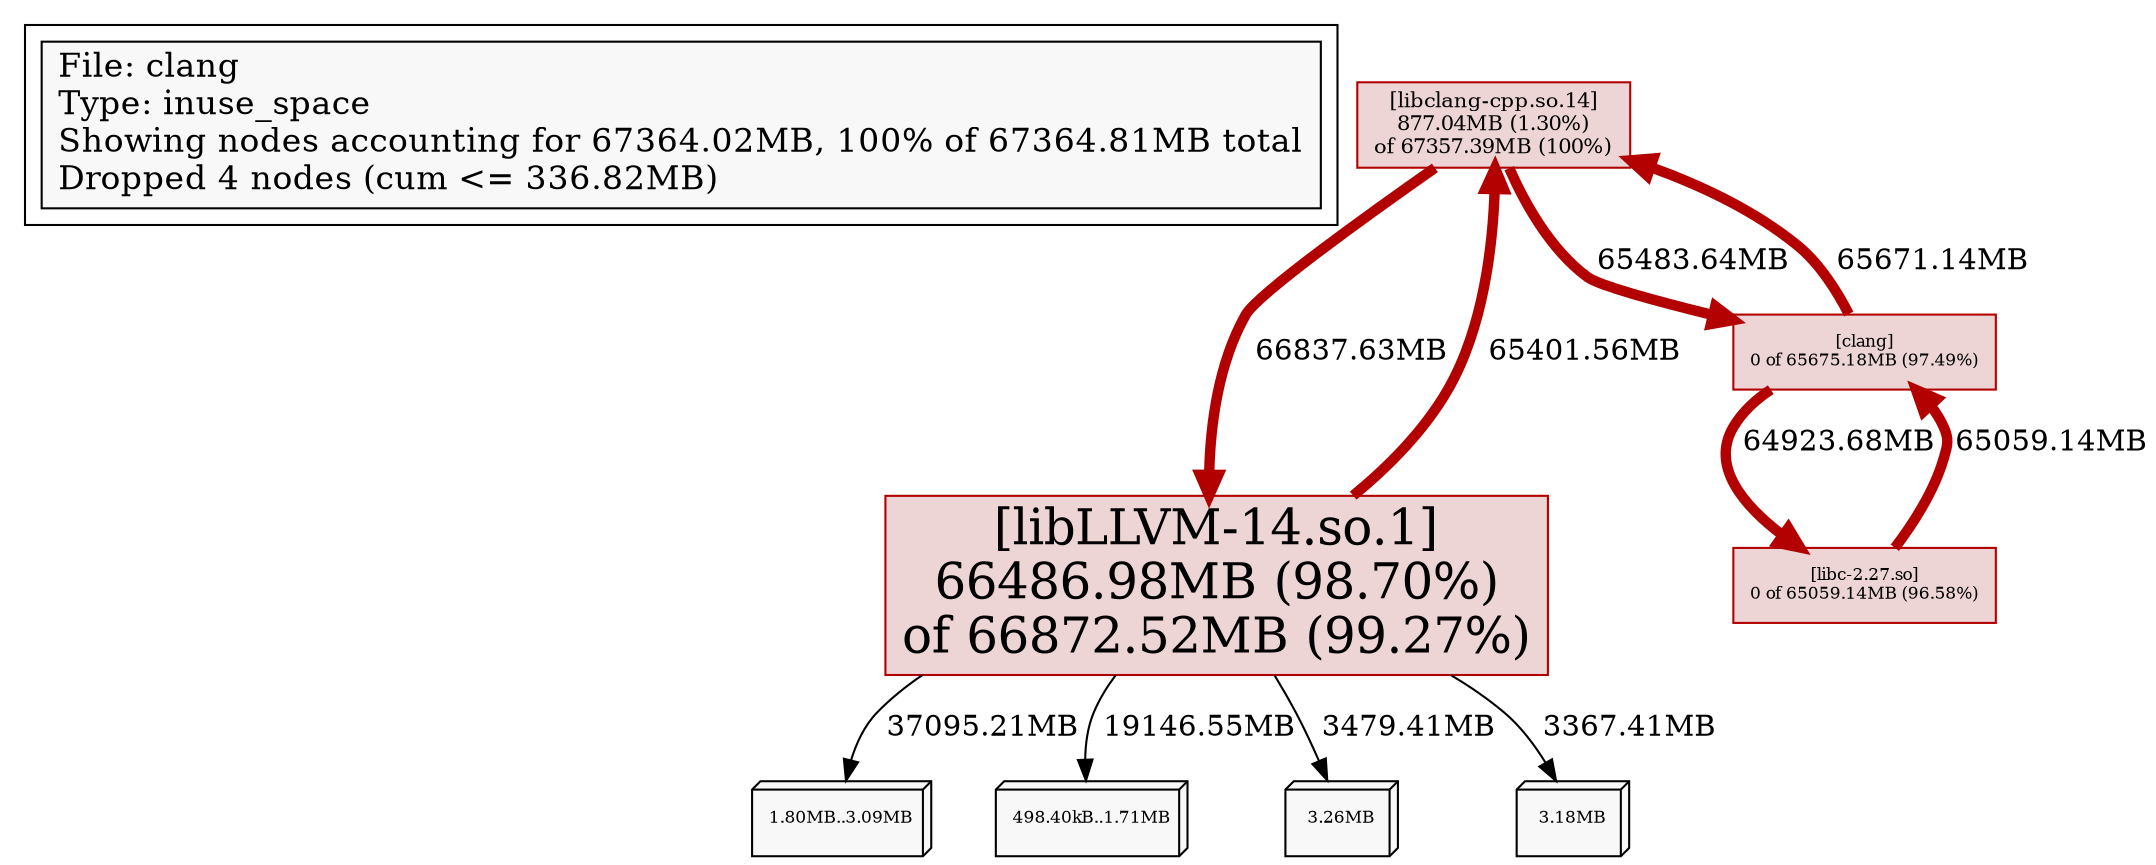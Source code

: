 digraph "clang" {
node [style=filled fillcolor="#f8f8f8"]
subgraph cluster_L { "File: clang" [shape=box fontsize=16 label="File: clang\lType: inuse_space\lShowing nodes accounting for 67364.02MB, 100% of 67364.81MB total\lDropped 4 nodes (cum <= 336.82MB)\l" tooltip="clang"] }
N1 [label="[libclang-cpp.so.14]\n877.04MB (1.30%)\nof 67357.39MB (100%)" id="node1" fontsize=10 shape=box tooltip="[libclang-cpp.so.14] (67357.39MB)" color="#b20000" fillcolor="#edd5d5"]
N2 [label="[libLLVM-14.so.1]\n66486.98MB (98.70%)\nof 66872.52MB (99.27%)" id="node2" fontsize=24 shape=box tooltip="[libLLVM-14.so.1] (66872.52MB)" color="#b20000" fillcolor="#edd5d5"]
NN2_0 [label = "1.80MB..3.09MB" id="NN2_0" fontsize=8 shape=box3d tooltip="37095.21MB"]
N2 -> NN2_0 [label=" 37095.21MB" weight=100 tooltip="37095.21MB" labeltooltip="37095.21MB"]
NN2_1 [label = "498.40kB..1.71MB" id="NN2_1" fontsize=8 shape=box3d tooltip="19146.55MB"]
N2 -> NN2_1 [label=" 19146.55MB" weight=100 tooltip="19146.55MB" labeltooltip="19146.55MB"]
NN2_2 [label = "3.26MB" id="NN2_2" fontsize=8 shape=box3d tooltip="3479.41MB"]
N2 -> NN2_2 [label=" 3479.41MB" weight=100 tooltip="3479.41MB" labeltooltip="3479.41MB"]
NN2_3 [label = "3.18MB" id="NN2_3" fontsize=8 shape=box3d tooltip="3367.41MB"]
N2 -> NN2_3 [label=" 3367.41MB" weight=100 tooltip="3367.41MB" labeltooltip="3367.41MB"]
N3 [label="[clang]\n0 of 65675.18MB (97.49%)" id="node3" fontsize=8 shape=box tooltip="[clang] (65675.18MB)" color="#b20100" fillcolor="#edd5d5"]
N4 [label="[libc-2.27.so]\n0 of 65059.14MB (96.58%)" id="node4" fontsize=8 shape=box tooltip="[libc-2.27.so] (65059.14MB)" color="#b20100" fillcolor="#edd5d5"]
N1 -> N2 [label=" 66837.63MB" weight=100 penwidth=5 color="#b20000" tooltip="[libclang-cpp.so.14] -> [libLLVM-14.so.1] (66837.63MB)" labeltooltip="[libclang-cpp.so.14] -> [libLLVM-14.so.1] (66837.63MB)"]
N3 -> N1 [label=" 65671.14MB" weight=98 penwidth=5 color="#b20100" tooltip="[clang] -> [libclang-cpp.so.14] (65671.14MB)" labeltooltip="[clang] -> [libclang-cpp.so.14] (65671.14MB)"]
N1 -> N3 [label=" 65483.64MB" weight=98 penwidth=5 color="#b20100" tooltip="[libclang-cpp.so.14] -> [clang] (65483.64MB)" labeltooltip="[libclang-cpp.so.14] -> [clang] (65483.64MB)"]
N2 -> N1 [label=" 65401.56MB" weight=98 penwidth=5 color="#b20100" tooltip="[libLLVM-14.so.1] -> [libclang-cpp.so.14] (65401.56MB)" labeltooltip="[libLLVM-14.so.1] -> [libclang-cpp.so.14] (65401.56MB)" minlen=2]
N4 -> N3 [label=" 65059.14MB" weight=97 penwidth=5 color="#b20100" tooltip="[libc-2.27.so] -> [clang] (65059.14MB)" labeltooltip="[libc-2.27.so] -> [clang] (65059.14MB)"]
N3 -> N4 [label=" 64923.68MB" weight=97 penwidth=5 color="#b20100" tooltip="[clang] -> [libc-2.27.so] (64923.68MB)" labeltooltip="[clang] -> [libc-2.27.so] (64923.68MB)"]
}
